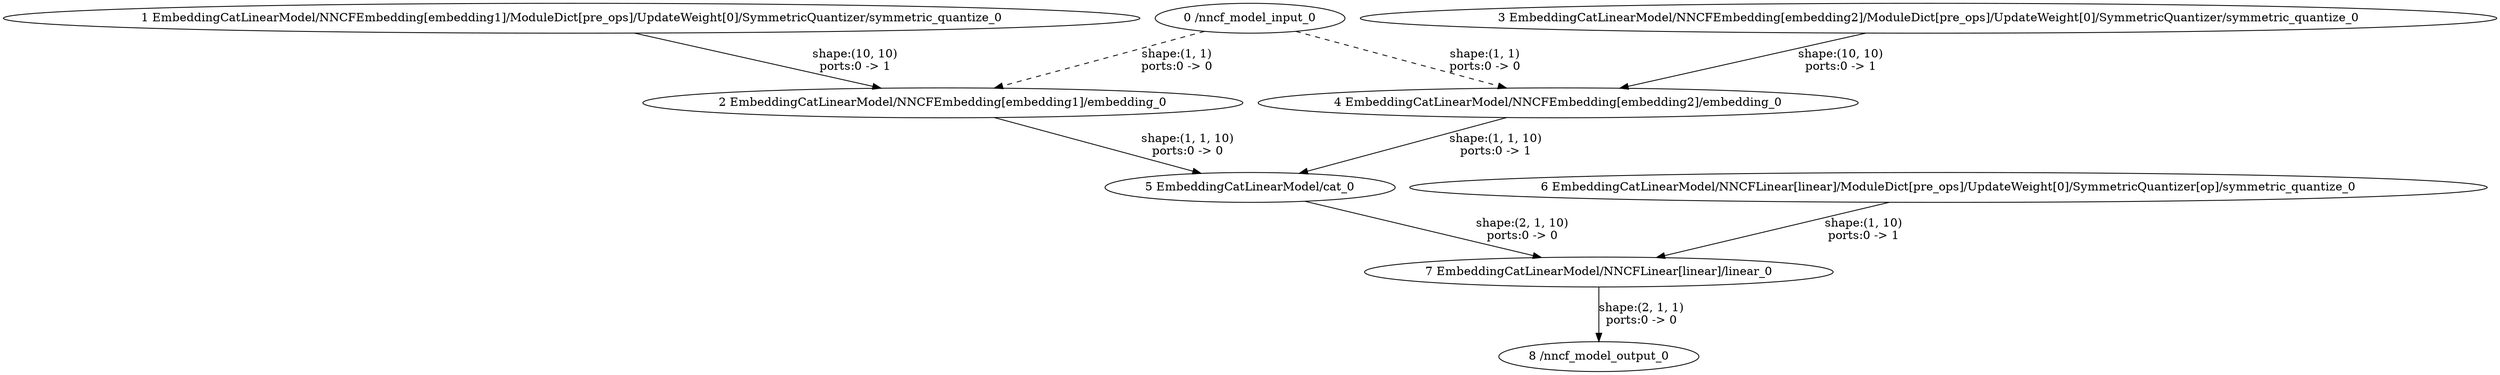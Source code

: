strict digraph  {
"0 /nncf_model_input_0" [id=0, type=nncf_model_input];
"1 EmbeddingCatLinearModel/NNCFEmbedding[embedding1]/ModuleDict[pre_ops]/UpdateWeight[0]/SymmetricQuantizer/symmetric_quantize_0" [id=1, type=symmetric_quantize];
"2 EmbeddingCatLinearModel/NNCFEmbedding[embedding1]/embedding_0" [id=2, type=embedding];
"3 EmbeddingCatLinearModel/NNCFEmbedding[embedding2]/ModuleDict[pre_ops]/UpdateWeight[0]/SymmetricQuantizer/symmetric_quantize_0" [id=3, type=symmetric_quantize];
"4 EmbeddingCatLinearModel/NNCFEmbedding[embedding2]/embedding_0" [id=4, type=embedding];
"5 EmbeddingCatLinearModel/cat_0" [id=5, type=cat];
"6 EmbeddingCatLinearModel/NNCFLinear[linear]/ModuleDict[pre_ops]/UpdateWeight[0]/SymmetricQuantizer[op]/symmetric_quantize_0" [id=6, type=symmetric_quantize];
"7 EmbeddingCatLinearModel/NNCFLinear[linear]/linear_0" [id=7, type=linear];
"8 /nncf_model_output_0" [id=8, type=nncf_model_output];
"0 /nncf_model_input_0" -> "2 EmbeddingCatLinearModel/NNCFEmbedding[embedding1]/embedding_0"  [label="shape:(1, 1)\nports:0 -> 0", style=dashed];
"0 /nncf_model_input_0" -> "4 EmbeddingCatLinearModel/NNCFEmbedding[embedding2]/embedding_0"  [label="shape:(1, 1)\nports:0 -> 0", style=dashed];
"1 EmbeddingCatLinearModel/NNCFEmbedding[embedding1]/ModuleDict[pre_ops]/UpdateWeight[0]/SymmetricQuantizer/symmetric_quantize_0" -> "2 EmbeddingCatLinearModel/NNCFEmbedding[embedding1]/embedding_0"  [label="shape:(10, 10)\nports:0 -> 1", style=solid];
"2 EmbeddingCatLinearModel/NNCFEmbedding[embedding1]/embedding_0" -> "5 EmbeddingCatLinearModel/cat_0"  [label="shape:(1, 1, 10)\nports:0 -> 0", style=solid];
"3 EmbeddingCatLinearModel/NNCFEmbedding[embedding2]/ModuleDict[pre_ops]/UpdateWeight[0]/SymmetricQuantizer/symmetric_quantize_0" -> "4 EmbeddingCatLinearModel/NNCFEmbedding[embedding2]/embedding_0"  [label="shape:(10, 10)\nports:0 -> 1", style=solid];
"4 EmbeddingCatLinearModel/NNCFEmbedding[embedding2]/embedding_0" -> "5 EmbeddingCatLinearModel/cat_0"  [label="shape:(1, 1, 10)\nports:0 -> 1", style=solid];
"5 EmbeddingCatLinearModel/cat_0" -> "7 EmbeddingCatLinearModel/NNCFLinear[linear]/linear_0"  [label="shape:(2, 1, 10)\nports:0 -> 0", style=solid];
"6 EmbeddingCatLinearModel/NNCFLinear[linear]/ModuleDict[pre_ops]/UpdateWeight[0]/SymmetricQuantizer[op]/symmetric_quantize_0" -> "7 EmbeddingCatLinearModel/NNCFLinear[linear]/linear_0"  [label="shape:(1, 10)\nports:0 -> 1", style=solid];
"7 EmbeddingCatLinearModel/NNCFLinear[linear]/linear_0" -> "8 /nncf_model_output_0"  [label="shape:(2, 1, 1)\nports:0 -> 0", style=solid];
}
